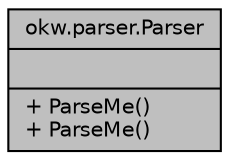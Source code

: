 digraph "okw.parser.Parser"
{
 // INTERACTIVE_SVG=YES
 // LATEX_PDF_SIZE
  edge [fontname="Helvetica",fontsize="10",labelfontname="Helvetica",labelfontsize="10"];
  node [fontname="Helvetica",fontsize="10",shape=record];
  Node1 [label="{okw.parser.Parser\n||+ ParseMe()\l+ ParseMe()\l}",height=0.2,width=0.4,color="black", fillcolor="grey75", style="filled", fontcolor="black",tooltip=" "];
}
